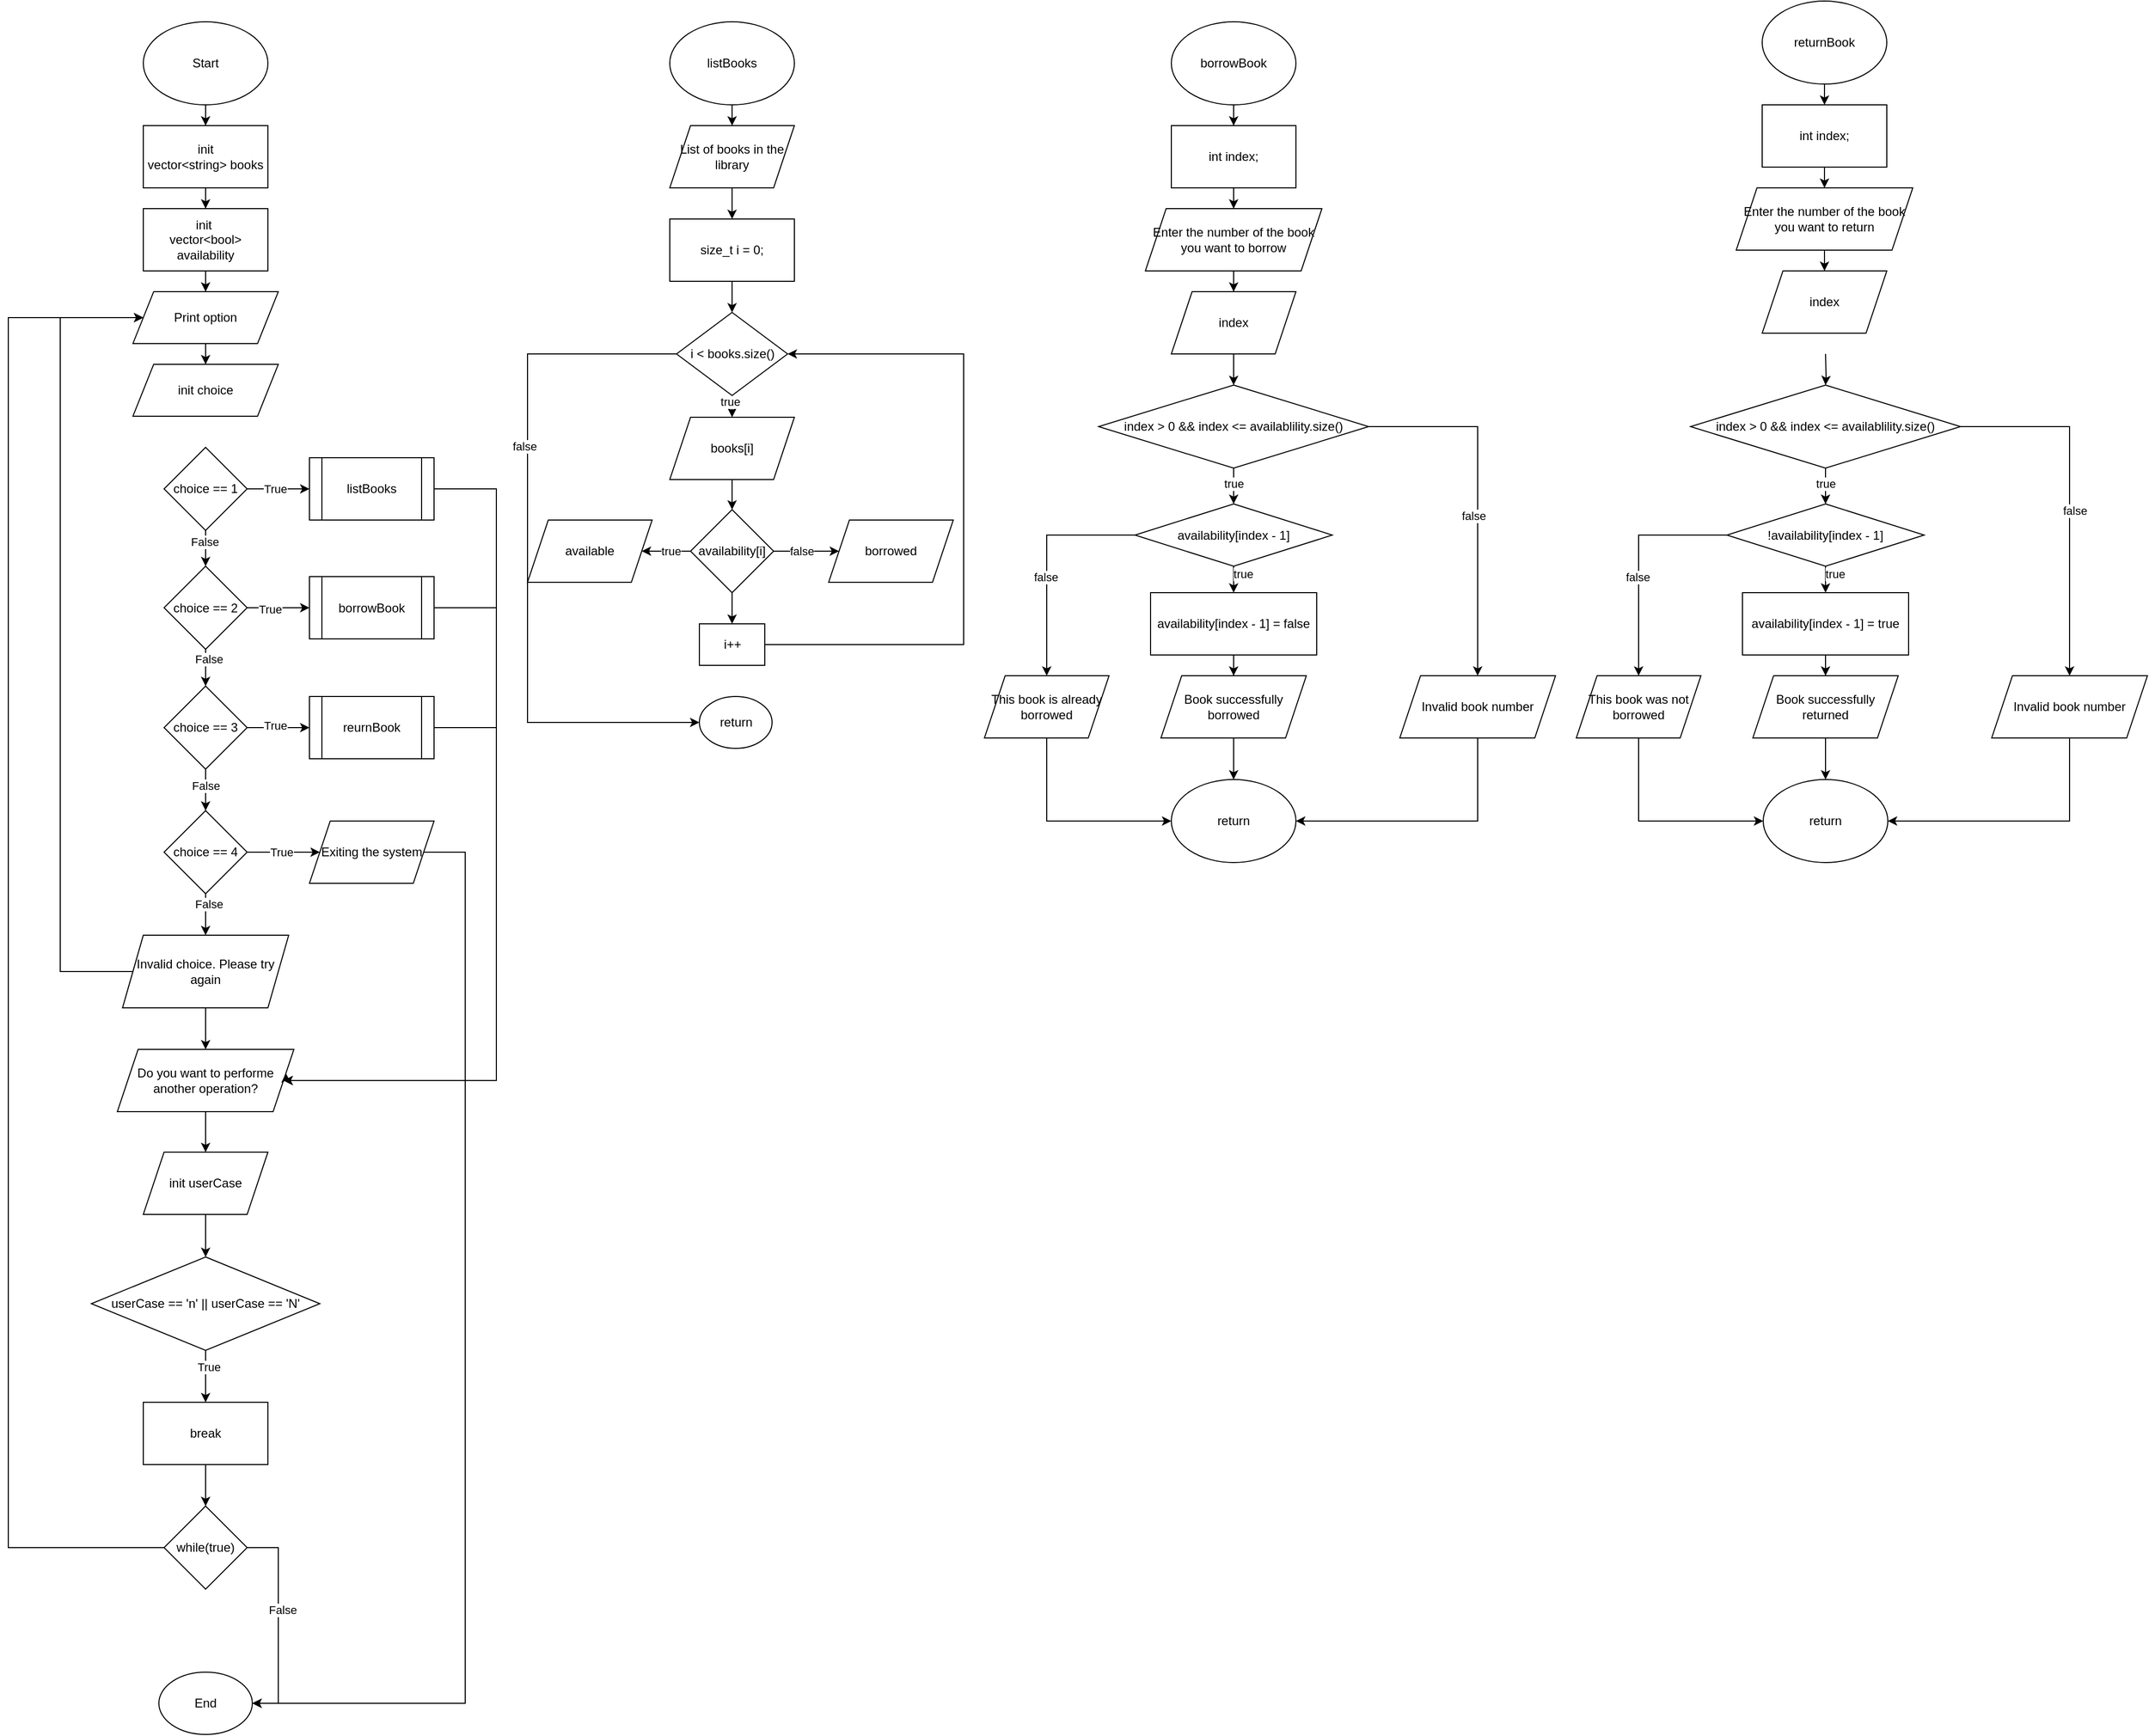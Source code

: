 <mxfile version="24.8.3">
  <diagram name="Page-1" id="RSWoJ9Kkm-8lt1Qq-gJW">
    <mxGraphModel dx="1295" dy="1496" grid="1" gridSize="10" guides="1" tooltips="1" connect="1" arrows="1" fold="1" page="1" pageScale="1" pageWidth="827" pageHeight="1169" math="0" shadow="0">
      <root>
        <mxCell id="0" />
        <mxCell id="1" parent="0" />
        <mxCell id="pZDCTzZSHCqmtILczpqi-3" value="" style="edgeStyle=orthogonalEdgeStyle;rounded=0;orthogonalLoop=1;jettySize=auto;html=1;" edge="1" parent="1" source="pZDCTzZSHCqmtILczpqi-1" target="pZDCTzZSHCqmtILczpqi-2">
          <mxGeometry relative="1" as="geometry" />
        </mxCell>
        <mxCell id="pZDCTzZSHCqmtILczpqi-1" value="Start" style="ellipse;whiteSpace=wrap;html=1;" vertex="1" parent="1">
          <mxGeometry x="200" y="20" width="120" height="80" as="geometry" />
        </mxCell>
        <mxCell id="pZDCTzZSHCqmtILczpqi-5" value="" style="edgeStyle=orthogonalEdgeStyle;rounded=0;orthogonalLoop=1;jettySize=auto;html=1;" edge="1" parent="1" source="pZDCTzZSHCqmtILczpqi-2" target="pZDCTzZSHCqmtILczpqi-4">
          <mxGeometry relative="1" as="geometry" />
        </mxCell>
        <mxCell id="pZDCTzZSHCqmtILczpqi-2" value="init&lt;br&gt;vector&amp;lt;string&amp;gt; books" style="whiteSpace=wrap;html=1;" vertex="1" parent="1">
          <mxGeometry x="200" y="120" width="120" height="60" as="geometry" />
        </mxCell>
        <mxCell id="pZDCTzZSHCqmtILczpqi-15" value="" style="edgeStyle=orthogonalEdgeStyle;rounded=0;orthogonalLoop=1;jettySize=auto;html=1;" edge="1" parent="1" source="pZDCTzZSHCqmtILczpqi-4" target="pZDCTzZSHCqmtILczpqi-14">
          <mxGeometry relative="1" as="geometry" />
        </mxCell>
        <mxCell id="pZDCTzZSHCqmtILczpqi-4" value="init&amp;nbsp;&lt;div&gt;vector&amp;lt;bool&amp;gt; availability&lt;/div&gt;" style="whiteSpace=wrap;html=1;" vertex="1" parent="1">
          <mxGeometry x="200" y="200" width="120" height="60" as="geometry" />
        </mxCell>
        <mxCell id="pZDCTzZSHCqmtILczpqi-17" value="" style="edgeStyle=orthogonalEdgeStyle;rounded=0;orthogonalLoop=1;jettySize=auto;html=1;" edge="1" parent="1" source="pZDCTzZSHCqmtILczpqi-14" target="pZDCTzZSHCqmtILczpqi-16">
          <mxGeometry relative="1" as="geometry" />
        </mxCell>
        <mxCell id="pZDCTzZSHCqmtILczpqi-14" value="Print option" style="shape=parallelogram;perimeter=parallelogramPerimeter;whiteSpace=wrap;html=1;fixedSize=1;" vertex="1" parent="1">
          <mxGeometry x="190" y="280" width="140" height="50" as="geometry" />
        </mxCell>
        <mxCell id="pZDCTzZSHCqmtILczpqi-16" value="init choice" style="shape=parallelogram;perimeter=parallelogramPerimeter;whiteSpace=wrap;html=1;fixedSize=1;" vertex="1" parent="1">
          <mxGeometry x="190" y="350" width="140" height="50" as="geometry" />
        </mxCell>
        <mxCell id="pZDCTzZSHCqmtILczpqi-24" value="" style="edgeStyle=orthogonalEdgeStyle;rounded=0;orthogonalLoop=1;jettySize=auto;html=1;" edge="1" parent="1" source="pZDCTzZSHCqmtILczpqi-18" target="pZDCTzZSHCqmtILczpqi-20">
          <mxGeometry relative="1" as="geometry" />
        </mxCell>
        <mxCell id="pZDCTzZSHCqmtILczpqi-63" value="False" style="edgeLabel;html=1;align=center;verticalAlign=middle;resizable=0;points=[];" vertex="1" connectable="0" parent="pZDCTzZSHCqmtILczpqi-24">
          <mxGeometry x="-0.516" y="-1" relative="1" as="geometry">
            <mxPoint as="offset" />
          </mxGeometry>
        </mxCell>
        <mxCell id="pZDCTzZSHCqmtILczpqi-28" value="" style="edgeStyle=orthogonalEdgeStyle;rounded=0;orthogonalLoop=1;jettySize=auto;html=1;" edge="1" parent="1" source="pZDCTzZSHCqmtILczpqi-18" target="pZDCTzZSHCqmtILczpqi-27">
          <mxGeometry relative="1" as="geometry" />
        </mxCell>
        <mxCell id="pZDCTzZSHCqmtILczpqi-59" value="True" style="edgeLabel;html=1;align=center;verticalAlign=middle;resizable=0;points=[];" vertex="1" connectable="0" parent="pZDCTzZSHCqmtILczpqi-28">
          <mxGeometry x="-0.1" relative="1" as="geometry">
            <mxPoint as="offset" />
          </mxGeometry>
        </mxCell>
        <mxCell id="pZDCTzZSHCqmtILczpqi-18" value="choice == 1" style="rhombus;whiteSpace=wrap;html=1;" vertex="1" parent="1">
          <mxGeometry x="220" y="430" width="80" height="80" as="geometry" />
        </mxCell>
        <mxCell id="pZDCTzZSHCqmtILczpqi-25" value="" style="edgeStyle=orthogonalEdgeStyle;rounded=0;orthogonalLoop=1;jettySize=auto;html=1;" edge="1" parent="1" source="pZDCTzZSHCqmtILczpqi-20" target="pZDCTzZSHCqmtILczpqi-21">
          <mxGeometry relative="1" as="geometry" />
        </mxCell>
        <mxCell id="pZDCTzZSHCqmtILczpqi-64" value="False" style="edgeLabel;html=1;align=center;verticalAlign=middle;resizable=0;points=[];" vertex="1" connectable="0" parent="pZDCTzZSHCqmtILczpqi-25">
          <mxGeometry x="-0.573" y="3" relative="1" as="geometry">
            <mxPoint as="offset" />
          </mxGeometry>
        </mxCell>
        <mxCell id="pZDCTzZSHCqmtILczpqi-30" value="" style="edgeStyle=orthogonalEdgeStyle;rounded=0;orthogonalLoop=1;jettySize=auto;html=1;" edge="1" parent="1" source="pZDCTzZSHCqmtILczpqi-20" target="pZDCTzZSHCqmtILczpqi-29">
          <mxGeometry relative="1" as="geometry" />
        </mxCell>
        <mxCell id="pZDCTzZSHCqmtILczpqi-60" value="True" style="edgeLabel;html=1;align=center;verticalAlign=middle;resizable=0;points=[];" vertex="1" connectable="0" parent="pZDCTzZSHCqmtILczpqi-30">
          <mxGeometry x="-0.267" relative="1" as="geometry">
            <mxPoint y="1" as="offset" />
          </mxGeometry>
        </mxCell>
        <mxCell id="pZDCTzZSHCqmtILczpqi-20" value="choice == 2" style="rhombus;whiteSpace=wrap;html=1;" vertex="1" parent="1">
          <mxGeometry x="220" y="544.5" width="80" height="80" as="geometry" />
        </mxCell>
        <mxCell id="pZDCTzZSHCqmtILczpqi-26" value="" style="edgeStyle=orthogonalEdgeStyle;rounded=0;orthogonalLoop=1;jettySize=auto;html=1;" edge="1" parent="1" source="pZDCTzZSHCqmtILczpqi-21" target="pZDCTzZSHCqmtILczpqi-22">
          <mxGeometry relative="1" as="geometry" />
        </mxCell>
        <mxCell id="pZDCTzZSHCqmtILczpqi-65" value="False" style="edgeLabel;html=1;align=center;verticalAlign=middle;resizable=0;points=[];" vertex="1" connectable="0" parent="pZDCTzZSHCqmtILczpqi-26">
          <mxGeometry x="-0.2" relative="1" as="geometry">
            <mxPoint as="offset" />
          </mxGeometry>
        </mxCell>
        <mxCell id="pZDCTzZSHCqmtILczpqi-32" value="" style="edgeStyle=orthogonalEdgeStyle;rounded=0;orthogonalLoop=1;jettySize=auto;html=1;" edge="1" parent="1" source="pZDCTzZSHCqmtILczpqi-21" target="pZDCTzZSHCqmtILczpqi-31">
          <mxGeometry relative="1" as="geometry" />
        </mxCell>
        <mxCell id="pZDCTzZSHCqmtILczpqi-61" value="True" style="edgeLabel;html=1;align=center;verticalAlign=middle;resizable=0;points=[];" vertex="1" connectable="0" parent="pZDCTzZSHCqmtILczpqi-32">
          <mxGeometry x="-0.1" y="2" relative="1" as="geometry">
            <mxPoint as="offset" />
          </mxGeometry>
        </mxCell>
        <mxCell id="pZDCTzZSHCqmtILczpqi-21" value="choice == 3" style="rhombus;whiteSpace=wrap;html=1;" vertex="1" parent="1">
          <mxGeometry x="220" y="660" width="80" height="80" as="geometry" />
        </mxCell>
        <mxCell id="pZDCTzZSHCqmtILczpqi-34" value="" style="edgeStyle=orthogonalEdgeStyle;rounded=0;orthogonalLoop=1;jettySize=auto;html=1;" edge="1" parent="1" source="pZDCTzZSHCqmtILczpqi-22" target="pZDCTzZSHCqmtILczpqi-33">
          <mxGeometry relative="1" as="geometry" />
        </mxCell>
        <mxCell id="pZDCTzZSHCqmtILczpqi-62" value="True" style="edgeLabel;html=1;align=center;verticalAlign=middle;resizable=0;points=[];" vertex="1" connectable="0" parent="pZDCTzZSHCqmtILczpqi-34">
          <mxGeometry x="-0.057" relative="1" as="geometry">
            <mxPoint as="offset" />
          </mxGeometry>
        </mxCell>
        <mxCell id="pZDCTzZSHCqmtILczpqi-36" value="" style="edgeStyle=orthogonalEdgeStyle;rounded=0;orthogonalLoop=1;jettySize=auto;html=1;" edge="1" parent="1" source="pZDCTzZSHCqmtILczpqi-22" target="pZDCTzZSHCqmtILczpqi-35">
          <mxGeometry relative="1" as="geometry" />
        </mxCell>
        <mxCell id="pZDCTzZSHCqmtILczpqi-66" value="False" style="edgeLabel;html=1;align=center;verticalAlign=middle;resizable=0;points=[];" vertex="1" connectable="0" parent="pZDCTzZSHCqmtILczpqi-36">
          <mxGeometry x="-0.5" y="3" relative="1" as="geometry">
            <mxPoint as="offset" />
          </mxGeometry>
        </mxCell>
        <mxCell id="pZDCTzZSHCqmtILczpqi-22" value="choice == 4" style="rhombus;whiteSpace=wrap;html=1;" vertex="1" parent="1">
          <mxGeometry x="220" y="780" width="80" height="80" as="geometry" />
        </mxCell>
        <mxCell id="pZDCTzZSHCqmtILczpqi-58" style="edgeStyle=orthogonalEdgeStyle;rounded=0;orthogonalLoop=1;jettySize=auto;html=1;entryX=1;entryY=0.5;entryDx=0;entryDy=0;" edge="1" parent="1" source="pZDCTzZSHCqmtILczpqi-27" target="pZDCTzZSHCqmtILczpqi-38">
          <mxGeometry relative="1" as="geometry">
            <Array as="points">
              <mxPoint x="540" y="470" />
              <mxPoint x="540" y="1040" />
            </Array>
          </mxGeometry>
        </mxCell>
        <mxCell id="pZDCTzZSHCqmtILczpqi-27" value="listBooks" style="shape=process;whiteSpace=wrap;html=1;backgroundOutline=1;" vertex="1" parent="1">
          <mxGeometry x="360" y="440" width="120" height="60" as="geometry" />
        </mxCell>
        <mxCell id="pZDCTzZSHCqmtILczpqi-29" value="borrowBook" style="shape=process;whiteSpace=wrap;html=1;backgroundOutline=1;" vertex="1" parent="1">
          <mxGeometry x="360" y="554.5" width="120" height="60" as="geometry" />
        </mxCell>
        <mxCell id="pZDCTzZSHCqmtILczpqi-56" style="edgeStyle=orthogonalEdgeStyle;rounded=0;orthogonalLoop=1;jettySize=auto;html=1;entryX=1;entryY=0.5;entryDx=0;entryDy=0;" edge="1" parent="1" source="pZDCTzZSHCqmtILczpqi-31" target="pZDCTzZSHCqmtILczpqi-38">
          <mxGeometry relative="1" as="geometry">
            <Array as="points">
              <mxPoint x="540" y="700" />
              <mxPoint x="540" y="1040" />
            </Array>
          </mxGeometry>
        </mxCell>
        <mxCell id="pZDCTzZSHCqmtILczpqi-31" value="reurnBook" style="shape=process;whiteSpace=wrap;html=1;backgroundOutline=1;" vertex="1" parent="1">
          <mxGeometry x="360" y="670" width="120" height="60" as="geometry" />
        </mxCell>
        <mxCell id="pZDCTzZSHCqmtILczpqi-55" style="edgeStyle=orthogonalEdgeStyle;rounded=0;orthogonalLoop=1;jettySize=auto;html=1;entryX=1;entryY=0.5;entryDx=0;entryDy=0;" edge="1" parent="1" source="pZDCTzZSHCqmtILczpqi-33" target="pZDCTzZSHCqmtILczpqi-49">
          <mxGeometry relative="1" as="geometry">
            <Array as="points">
              <mxPoint x="510" y="820" />
              <mxPoint x="510" y="1640" />
            </Array>
          </mxGeometry>
        </mxCell>
        <mxCell id="pZDCTzZSHCqmtILczpqi-33" value="Exiting the system" style="shape=parallelogram;perimeter=parallelogramPerimeter;whiteSpace=wrap;html=1;fixedSize=1;" vertex="1" parent="1">
          <mxGeometry x="360" y="790" width="120" height="60" as="geometry" />
        </mxCell>
        <mxCell id="pZDCTzZSHCqmtILczpqi-37" style="edgeStyle=orthogonalEdgeStyle;rounded=0;orthogonalLoop=1;jettySize=auto;html=1;entryX=0;entryY=0.5;entryDx=0;entryDy=0;" edge="1" parent="1" source="pZDCTzZSHCqmtILczpqi-35" target="pZDCTzZSHCqmtILczpqi-14">
          <mxGeometry relative="1" as="geometry">
            <Array as="points">
              <mxPoint x="120" y="935" />
              <mxPoint x="120" y="305" />
            </Array>
          </mxGeometry>
        </mxCell>
        <mxCell id="pZDCTzZSHCqmtILczpqi-39" value="" style="edgeStyle=orthogonalEdgeStyle;rounded=0;orthogonalLoop=1;jettySize=auto;html=1;" edge="1" parent="1" source="pZDCTzZSHCqmtILczpqi-35" target="pZDCTzZSHCqmtILczpqi-38">
          <mxGeometry relative="1" as="geometry" />
        </mxCell>
        <mxCell id="pZDCTzZSHCqmtILczpqi-35" value="Invalid choice. Please try again" style="shape=parallelogram;perimeter=parallelogramPerimeter;whiteSpace=wrap;html=1;fixedSize=1;" vertex="1" parent="1">
          <mxGeometry x="180" y="900" width="160" height="70" as="geometry" />
        </mxCell>
        <mxCell id="pZDCTzZSHCqmtILczpqi-41" value="" style="edgeStyle=orthogonalEdgeStyle;rounded=0;orthogonalLoop=1;jettySize=auto;html=1;" edge="1" parent="1" source="pZDCTzZSHCqmtILczpqi-38" target="pZDCTzZSHCqmtILczpqi-40">
          <mxGeometry relative="1" as="geometry" />
        </mxCell>
        <mxCell id="pZDCTzZSHCqmtILczpqi-38" value="Do you want to performe another operation?" style="shape=parallelogram;perimeter=parallelogramPerimeter;whiteSpace=wrap;html=1;fixedSize=1;" vertex="1" parent="1">
          <mxGeometry x="175" y="1010" width="170" height="60" as="geometry" />
        </mxCell>
        <mxCell id="pZDCTzZSHCqmtILczpqi-43" value="" style="edgeStyle=orthogonalEdgeStyle;rounded=0;orthogonalLoop=1;jettySize=auto;html=1;" edge="1" parent="1" source="pZDCTzZSHCqmtILczpqi-40" target="pZDCTzZSHCqmtILczpqi-42">
          <mxGeometry relative="1" as="geometry" />
        </mxCell>
        <mxCell id="pZDCTzZSHCqmtILczpqi-40" value="init userCase" style="shape=parallelogram;perimeter=parallelogramPerimeter;whiteSpace=wrap;html=1;fixedSize=1;" vertex="1" parent="1">
          <mxGeometry x="200" y="1109" width="120" height="60" as="geometry" />
        </mxCell>
        <mxCell id="pZDCTzZSHCqmtILczpqi-45" value="" style="edgeStyle=orthogonalEdgeStyle;rounded=0;orthogonalLoop=1;jettySize=auto;html=1;" edge="1" parent="1" source="pZDCTzZSHCqmtILczpqi-42" target="pZDCTzZSHCqmtILczpqi-44">
          <mxGeometry relative="1" as="geometry" />
        </mxCell>
        <mxCell id="pZDCTzZSHCqmtILczpqi-54" value="True" style="edgeLabel;html=1;align=center;verticalAlign=middle;resizable=0;points=[];" vertex="1" connectable="0" parent="pZDCTzZSHCqmtILczpqi-45">
          <mxGeometry x="-0.356" y="3" relative="1" as="geometry">
            <mxPoint as="offset" />
          </mxGeometry>
        </mxCell>
        <mxCell id="pZDCTzZSHCqmtILczpqi-42" value="userCase == &#39;n&#39; || userCase == &#39;N&#39;" style="rhombus;whiteSpace=wrap;html=1;" vertex="1" parent="1">
          <mxGeometry x="150" y="1210" width="220" height="90" as="geometry" />
        </mxCell>
        <mxCell id="pZDCTzZSHCqmtILczpqi-47" value="" style="edgeStyle=orthogonalEdgeStyle;rounded=0;orthogonalLoop=1;jettySize=auto;html=1;" edge="1" parent="1" source="pZDCTzZSHCqmtILczpqi-44" target="pZDCTzZSHCqmtILczpqi-46">
          <mxGeometry relative="1" as="geometry" />
        </mxCell>
        <mxCell id="pZDCTzZSHCqmtILczpqi-44" value="break" style="whiteSpace=wrap;html=1;" vertex="1" parent="1">
          <mxGeometry x="200" y="1350" width="120" height="60" as="geometry" />
        </mxCell>
        <mxCell id="pZDCTzZSHCqmtILczpqi-48" style="edgeStyle=orthogonalEdgeStyle;rounded=0;orthogonalLoop=1;jettySize=auto;html=1;entryX=0;entryY=0.5;entryDx=0;entryDy=0;" edge="1" parent="1" source="pZDCTzZSHCqmtILczpqi-46" target="pZDCTzZSHCqmtILczpqi-14">
          <mxGeometry relative="1" as="geometry">
            <Array as="points">
              <mxPoint x="70" y="1490" />
              <mxPoint x="70" y="305" />
            </Array>
          </mxGeometry>
        </mxCell>
        <mxCell id="pZDCTzZSHCqmtILczpqi-51" style="edgeStyle=orthogonalEdgeStyle;rounded=0;orthogonalLoop=1;jettySize=auto;html=1;entryX=1;entryY=0.5;entryDx=0;entryDy=0;" edge="1" parent="1" source="pZDCTzZSHCqmtILczpqi-46" target="pZDCTzZSHCqmtILczpqi-49">
          <mxGeometry relative="1" as="geometry">
            <Array as="points">
              <mxPoint x="330" y="1490" />
              <mxPoint x="330" y="1640" />
            </Array>
          </mxGeometry>
        </mxCell>
        <mxCell id="pZDCTzZSHCqmtILczpqi-52" value="False" style="edgeLabel;html=1;align=center;verticalAlign=middle;resizable=0;points=[];" vertex="1" connectable="0" parent="pZDCTzZSHCqmtILczpqi-51">
          <mxGeometry x="-0.122" y="4" relative="1" as="geometry">
            <mxPoint as="offset" />
          </mxGeometry>
        </mxCell>
        <mxCell id="pZDCTzZSHCqmtILczpqi-46" value="while(true)" style="rhombus;whiteSpace=wrap;html=1;" vertex="1" parent="1">
          <mxGeometry x="220" y="1450" width="80" height="80" as="geometry" />
        </mxCell>
        <mxCell id="pZDCTzZSHCqmtILczpqi-49" value="End" style="ellipse;whiteSpace=wrap;html=1;" vertex="1" parent="1">
          <mxGeometry x="215" y="1610" width="90" height="60" as="geometry" />
        </mxCell>
        <mxCell id="pZDCTzZSHCqmtILczpqi-57" style="edgeStyle=orthogonalEdgeStyle;rounded=0;orthogonalLoop=1;jettySize=auto;html=1;entryX=0.955;entryY=0.382;entryDx=0;entryDy=0;entryPerimeter=0;" edge="1" parent="1" source="pZDCTzZSHCqmtILczpqi-29" target="pZDCTzZSHCqmtILczpqi-38">
          <mxGeometry relative="1" as="geometry">
            <Array as="points">
              <mxPoint x="540" y="585" />
              <mxPoint x="540" y="1040" />
              <mxPoint x="337" y="1040" />
            </Array>
          </mxGeometry>
        </mxCell>
        <mxCell id="pZDCTzZSHCqmtILczpqi-69" value="" style="edgeStyle=orthogonalEdgeStyle;rounded=0;orthogonalLoop=1;jettySize=auto;html=1;" edge="1" parent="1" source="pZDCTzZSHCqmtILczpqi-67" target="pZDCTzZSHCqmtILczpqi-68">
          <mxGeometry relative="1" as="geometry" />
        </mxCell>
        <mxCell id="pZDCTzZSHCqmtILczpqi-67" value="listBooks" style="ellipse;whiteSpace=wrap;html=1;" vertex="1" parent="1">
          <mxGeometry x="707" y="20" width="120" height="80" as="geometry" />
        </mxCell>
        <mxCell id="pZDCTzZSHCqmtILczpqi-71" value="" style="edgeStyle=orthogonalEdgeStyle;rounded=0;orthogonalLoop=1;jettySize=auto;html=1;" edge="1" parent="1" source="pZDCTzZSHCqmtILczpqi-68" target="pZDCTzZSHCqmtILczpqi-70">
          <mxGeometry relative="1" as="geometry" />
        </mxCell>
        <mxCell id="pZDCTzZSHCqmtILczpqi-68" value="List of books in the library" style="shape=parallelogram;perimeter=parallelogramPerimeter;whiteSpace=wrap;html=1;fixedSize=1;" vertex="1" parent="1">
          <mxGeometry x="707" y="120" width="120" height="60" as="geometry" />
        </mxCell>
        <mxCell id="pZDCTzZSHCqmtILczpqi-73" value="" style="edgeStyle=orthogonalEdgeStyle;rounded=0;orthogonalLoop=1;jettySize=auto;html=1;" edge="1" parent="1" source="pZDCTzZSHCqmtILczpqi-70" target="pZDCTzZSHCqmtILczpqi-72">
          <mxGeometry relative="1" as="geometry" />
        </mxCell>
        <mxCell id="pZDCTzZSHCqmtILczpqi-70" value="size_t i = 0;" style="whiteSpace=wrap;html=1;" vertex="1" parent="1">
          <mxGeometry x="707" y="210" width="120" height="60" as="geometry" />
        </mxCell>
        <mxCell id="pZDCTzZSHCqmtILczpqi-75" value="" style="edgeStyle=orthogonalEdgeStyle;rounded=0;orthogonalLoop=1;jettySize=auto;html=1;" edge="1" parent="1" source="pZDCTzZSHCqmtILczpqi-72" target="pZDCTzZSHCqmtILczpqi-74">
          <mxGeometry relative="1" as="geometry" />
        </mxCell>
        <mxCell id="pZDCTzZSHCqmtILczpqi-90" value="true" style="edgeLabel;html=1;align=center;verticalAlign=middle;resizable=0;points=[];" vertex="1" connectable="0" parent="pZDCTzZSHCqmtILczpqi-75">
          <mxGeometry x="0.491" y="-2" relative="1" as="geometry">
            <mxPoint as="offset" />
          </mxGeometry>
        </mxCell>
        <mxCell id="pZDCTzZSHCqmtILczpqi-88" value="" style="edgeStyle=orthogonalEdgeStyle;rounded=0;orthogonalLoop=1;jettySize=auto;html=1;" edge="1" parent="1" source="pZDCTzZSHCqmtILczpqi-72" target="pZDCTzZSHCqmtILczpqi-87">
          <mxGeometry relative="1" as="geometry">
            <Array as="points">
              <mxPoint x="570" y="340" />
              <mxPoint x="570" y="695" />
            </Array>
          </mxGeometry>
        </mxCell>
        <mxCell id="pZDCTzZSHCqmtILczpqi-89" value="false" style="edgeLabel;html=1;align=center;verticalAlign=middle;resizable=0;points=[];" vertex="1" connectable="0" parent="pZDCTzZSHCqmtILczpqi-88">
          <mxGeometry x="-0.3" y="-3" relative="1" as="geometry">
            <mxPoint as="offset" />
          </mxGeometry>
        </mxCell>
        <mxCell id="pZDCTzZSHCqmtILczpqi-72" value="i &amp;lt; books.size()" style="rhombus;whiteSpace=wrap;html=1;" vertex="1" parent="1">
          <mxGeometry x="713.5" y="300" width="107" height="80" as="geometry" />
        </mxCell>
        <mxCell id="pZDCTzZSHCqmtILczpqi-77" value="" style="edgeStyle=orthogonalEdgeStyle;rounded=0;orthogonalLoop=1;jettySize=auto;html=1;" edge="1" parent="1" source="pZDCTzZSHCqmtILczpqi-74" target="pZDCTzZSHCqmtILczpqi-76">
          <mxGeometry relative="1" as="geometry" />
        </mxCell>
        <mxCell id="pZDCTzZSHCqmtILczpqi-74" value="books[i]" style="shape=parallelogram;perimeter=parallelogramPerimeter;whiteSpace=wrap;html=1;fixedSize=1;" vertex="1" parent="1">
          <mxGeometry x="707" y="401" width="120" height="60" as="geometry" />
        </mxCell>
        <mxCell id="pZDCTzZSHCqmtILczpqi-79" value="" style="edgeStyle=orthogonalEdgeStyle;rounded=0;orthogonalLoop=1;jettySize=auto;html=1;" edge="1" parent="1" source="pZDCTzZSHCqmtILczpqi-76" target="pZDCTzZSHCqmtILczpqi-78">
          <mxGeometry relative="1" as="geometry" />
        </mxCell>
        <mxCell id="pZDCTzZSHCqmtILczpqi-80" value="true" style="edgeLabel;html=1;align=center;verticalAlign=middle;resizable=0;points=[];" vertex="1" connectable="0" parent="pZDCTzZSHCqmtILczpqi-79">
          <mxGeometry x="-0.057" relative="1" as="geometry">
            <mxPoint as="offset" />
          </mxGeometry>
        </mxCell>
        <mxCell id="pZDCTzZSHCqmtILczpqi-82" value="" style="edgeStyle=orthogonalEdgeStyle;rounded=0;orthogonalLoop=1;jettySize=auto;html=1;" edge="1" parent="1" source="pZDCTzZSHCqmtILczpqi-76" target="pZDCTzZSHCqmtILczpqi-81">
          <mxGeometry relative="1" as="geometry" />
        </mxCell>
        <mxCell id="pZDCTzZSHCqmtILczpqi-83" value="false" style="edgeLabel;html=1;align=center;verticalAlign=middle;resizable=0;points=[];" vertex="1" connectable="0" parent="pZDCTzZSHCqmtILczpqi-82">
          <mxGeometry x="-0.143" relative="1" as="geometry">
            <mxPoint as="offset" />
          </mxGeometry>
        </mxCell>
        <mxCell id="pZDCTzZSHCqmtILczpqi-85" value="" style="edgeStyle=orthogonalEdgeStyle;rounded=0;orthogonalLoop=1;jettySize=auto;html=1;" edge="1" parent="1" source="pZDCTzZSHCqmtILczpqi-76" target="pZDCTzZSHCqmtILczpqi-84">
          <mxGeometry relative="1" as="geometry" />
        </mxCell>
        <mxCell id="pZDCTzZSHCqmtILczpqi-76" value="availability[i]" style="rhombus;whiteSpace=wrap;html=1;" vertex="1" parent="1">
          <mxGeometry x="727" y="490" width="80" height="80" as="geometry" />
        </mxCell>
        <mxCell id="pZDCTzZSHCqmtILczpqi-78" value="available" style="shape=parallelogram;perimeter=parallelogramPerimeter;whiteSpace=wrap;html=1;fixedSize=1;" vertex="1" parent="1">
          <mxGeometry x="570" y="500" width="120" height="60" as="geometry" />
        </mxCell>
        <mxCell id="pZDCTzZSHCqmtILczpqi-81" value="borrowed" style="shape=parallelogram;perimeter=parallelogramPerimeter;whiteSpace=wrap;html=1;fixedSize=1;" vertex="1" parent="1">
          <mxGeometry x="860" y="500" width="120" height="60" as="geometry" />
        </mxCell>
        <mxCell id="pZDCTzZSHCqmtILczpqi-86" style="edgeStyle=orthogonalEdgeStyle;rounded=0;orthogonalLoop=1;jettySize=auto;html=1;entryX=1;entryY=0.5;entryDx=0;entryDy=0;" edge="1" parent="1" source="pZDCTzZSHCqmtILczpqi-84" target="pZDCTzZSHCqmtILczpqi-72">
          <mxGeometry relative="1" as="geometry">
            <Array as="points">
              <mxPoint x="990" y="620" />
              <mxPoint x="990" y="340" />
            </Array>
          </mxGeometry>
        </mxCell>
        <mxCell id="pZDCTzZSHCqmtILczpqi-84" value="i++" style="whiteSpace=wrap;html=1;" vertex="1" parent="1">
          <mxGeometry x="735.5" y="600" width="63" height="40" as="geometry" />
        </mxCell>
        <mxCell id="pZDCTzZSHCqmtILczpqi-87" value="return" style="ellipse;whiteSpace=wrap;html=1;" vertex="1" parent="1">
          <mxGeometry x="735.5" y="670" width="70" height="50" as="geometry" />
        </mxCell>
        <mxCell id="pZDCTzZSHCqmtILczpqi-93" value="" style="edgeStyle=orthogonalEdgeStyle;rounded=0;orthogonalLoop=1;jettySize=auto;html=1;" edge="1" parent="1" source="pZDCTzZSHCqmtILczpqi-91" target="pZDCTzZSHCqmtILczpqi-92">
          <mxGeometry relative="1" as="geometry" />
        </mxCell>
        <mxCell id="pZDCTzZSHCqmtILczpqi-91" value="borrowBook" style="ellipse;whiteSpace=wrap;html=1;" vertex="1" parent="1">
          <mxGeometry x="1190" y="20" width="120" height="80" as="geometry" />
        </mxCell>
        <mxCell id="pZDCTzZSHCqmtILczpqi-95" value="" style="edgeStyle=orthogonalEdgeStyle;rounded=0;orthogonalLoop=1;jettySize=auto;html=1;" edge="1" parent="1" source="pZDCTzZSHCqmtILczpqi-92" target="pZDCTzZSHCqmtILczpqi-94">
          <mxGeometry relative="1" as="geometry" />
        </mxCell>
        <mxCell id="pZDCTzZSHCqmtILczpqi-92" value="int index;" style="whiteSpace=wrap;html=1;" vertex="1" parent="1">
          <mxGeometry x="1190" y="120" width="120" height="60" as="geometry" />
        </mxCell>
        <mxCell id="pZDCTzZSHCqmtILczpqi-97" value="" style="edgeStyle=orthogonalEdgeStyle;rounded=0;orthogonalLoop=1;jettySize=auto;html=1;" edge="1" parent="1" source="pZDCTzZSHCqmtILczpqi-94" target="pZDCTzZSHCqmtILczpqi-96">
          <mxGeometry relative="1" as="geometry" />
        </mxCell>
        <mxCell id="pZDCTzZSHCqmtILczpqi-94" value="Enter the number of the book you want to borrow" style="shape=parallelogram;perimeter=parallelogramPerimeter;whiteSpace=wrap;html=1;fixedSize=1;" vertex="1" parent="1">
          <mxGeometry x="1165" y="200" width="170" height="60" as="geometry" />
        </mxCell>
        <mxCell id="pZDCTzZSHCqmtILczpqi-99" value="" style="edgeStyle=orthogonalEdgeStyle;rounded=0;orthogonalLoop=1;jettySize=auto;html=1;" edge="1" parent="1" source="pZDCTzZSHCqmtILczpqi-96" target="pZDCTzZSHCqmtILczpqi-98">
          <mxGeometry relative="1" as="geometry" />
        </mxCell>
        <mxCell id="pZDCTzZSHCqmtILczpqi-96" value="index" style="shape=parallelogram;perimeter=parallelogramPerimeter;whiteSpace=wrap;html=1;fixedSize=1;" vertex="1" parent="1">
          <mxGeometry x="1190" y="280" width="120" height="60" as="geometry" />
        </mxCell>
        <mxCell id="pZDCTzZSHCqmtILczpqi-101" value="" style="edgeStyle=orthogonalEdgeStyle;rounded=0;orthogonalLoop=1;jettySize=auto;html=1;" edge="1" parent="1" source="pZDCTzZSHCqmtILczpqi-98" target="pZDCTzZSHCqmtILczpqi-100">
          <mxGeometry relative="1" as="geometry" />
        </mxCell>
        <mxCell id="pZDCTzZSHCqmtILczpqi-110" value="true" style="edgeLabel;html=1;align=center;verticalAlign=middle;resizable=0;points=[];" vertex="1" connectable="0" parent="pZDCTzZSHCqmtILczpqi-101">
          <mxGeometry x="0.106" relative="1" as="geometry">
            <mxPoint as="offset" />
          </mxGeometry>
        </mxCell>
        <mxCell id="pZDCTzZSHCqmtILczpqi-112" value="" style="edgeStyle=orthogonalEdgeStyle;rounded=0;orthogonalLoop=1;jettySize=auto;html=1;" edge="1" parent="1" source="pZDCTzZSHCqmtILczpqi-98" target="pZDCTzZSHCqmtILczpqi-111">
          <mxGeometry relative="1" as="geometry" />
        </mxCell>
        <mxCell id="pZDCTzZSHCqmtILczpqi-150" value="false" style="edgeLabel;html=1;align=center;verticalAlign=middle;resizable=0;points=[];" vertex="1" connectable="0" parent="pZDCTzZSHCqmtILczpqi-112">
          <mxGeometry x="0.101" y="-4" relative="1" as="geometry">
            <mxPoint y="1" as="offset" />
          </mxGeometry>
        </mxCell>
        <mxCell id="pZDCTzZSHCqmtILczpqi-98" value="index &amp;gt; 0 &amp;amp;&amp;amp; index &amp;lt;= availablility.size()" style="rhombus;whiteSpace=wrap;html=1;" vertex="1" parent="1">
          <mxGeometry x="1120" y="370" width="260" height="80" as="geometry" />
        </mxCell>
        <mxCell id="pZDCTzZSHCqmtILczpqi-103" value="" style="edgeStyle=orthogonalEdgeStyle;rounded=0;orthogonalLoop=1;jettySize=auto;html=1;" edge="1" parent="1" source="pZDCTzZSHCqmtILczpqi-100" target="pZDCTzZSHCqmtILczpqi-102">
          <mxGeometry relative="1" as="geometry" />
        </mxCell>
        <mxCell id="pZDCTzZSHCqmtILczpqi-109" value="true" style="edgeLabel;html=1;align=center;verticalAlign=middle;resizable=0;points=[];" vertex="1" connectable="0" parent="pZDCTzZSHCqmtILczpqi-103">
          <mxGeometry x="0.251" y="-3" relative="1" as="geometry">
            <mxPoint x="6" y="1" as="offset" />
          </mxGeometry>
        </mxCell>
        <mxCell id="pZDCTzZSHCqmtILczpqi-107" value="" style="edgeStyle=orthogonalEdgeStyle;rounded=0;orthogonalLoop=1;jettySize=auto;html=1;" edge="1" parent="1" source="pZDCTzZSHCqmtILczpqi-100" target="pZDCTzZSHCqmtILczpqi-106">
          <mxGeometry relative="1" as="geometry" />
        </mxCell>
        <mxCell id="pZDCTzZSHCqmtILczpqi-108" value="false" style="edgeLabel;html=1;align=center;verticalAlign=middle;resizable=0;points=[];" vertex="1" connectable="0" parent="pZDCTzZSHCqmtILczpqi-107">
          <mxGeometry x="0.138" y="-1" relative="1" as="geometry">
            <mxPoint as="offset" />
          </mxGeometry>
        </mxCell>
        <mxCell id="pZDCTzZSHCqmtILczpqi-100" value="availability[index - 1]" style="rhombus;whiteSpace=wrap;html=1;" vertex="1" parent="1">
          <mxGeometry x="1155" y="484.5" width="190" height="60" as="geometry" />
        </mxCell>
        <mxCell id="pZDCTzZSHCqmtILczpqi-105" value="" style="edgeStyle=orthogonalEdgeStyle;rounded=0;orthogonalLoop=1;jettySize=auto;html=1;" edge="1" parent="1" source="pZDCTzZSHCqmtILczpqi-102" target="pZDCTzZSHCqmtILczpqi-104">
          <mxGeometry relative="1" as="geometry" />
        </mxCell>
        <mxCell id="pZDCTzZSHCqmtILczpqi-102" value="availability[index - 1] = false" style="whiteSpace=wrap;html=1;" vertex="1" parent="1">
          <mxGeometry x="1170" y="570" width="160" height="60" as="geometry" />
        </mxCell>
        <mxCell id="pZDCTzZSHCqmtILczpqi-116" style="edgeStyle=orthogonalEdgeStyle;rounded=0;orthogonalLoop=1;jettySize=auto;html=1;" edge="1" parent="1" source="pZDCTzZSHCqmtILczpqi-104" target="pZDCTzZSHCqmtILczpqi-114">
          <mxGeometry relative="1" as="geometry" />
        </mxCell>
        <mxCell id="pZDCTzZSHCqmtILczpqi-104" value="Book successfully borrowed" style="shape=parallelogram;perimeter=parallelogramPerimeter;whiteSpace=wrap;html=1;fixedSize=1;" vertex="1" parent="1">
          <mxGeometry x="1180" y="650" width="140" height="60" as="geometry" />
        </mxCell>
        <mxCell id="pZDCTzZSHCqmtILczpqi-115" style="edgeStyle=orthogonalEdgeStyle;rounded=0;orthogonalLoop=1;jettySize=auto;html=1;entryX=0;entryY=0.5;entryDx=0;entryDy=0;" edge="1" parent="1" source="pZDCTzZSHCqmtILczpqi-106" target="pZDCTzZSHCqmtILczpqi-114">
          <mxGeometry relative="1" as="geometry">
            <Array as="points">
              <mxPoint x="1070" y="790" />
            </Array>
          </mxGeometry>
        </mxCell>
        <mxCell id="pZDCTzZSHCqmtILczpqi-106" value="This book is already borrowed" style="shape=parallelogram;perimeter=parallelogramPerimeter;whiteSpace=wrap;html=1;fixedSize=1;" vertex="1" parent="1">
          <mxGeometry x="1010" y="650" width="120" height="60" as="geometry" />
        </mxCell>
        <mxCell id="pZDCTzZSHCqmtILczpqi-117" style="edgeStyle=orthogonalEdgeStyle;rounded=0;orthogonalLoop=1;jettySize=auto;html=1;entryX=1;entryY=0.5;entryDx=0;entryDy=0;" edge="1" parent="1" source="pZDCTzZSHCqmtILczpqi-111" target="pZDCTzZSHCqmtILczpqi-114">
          <mxGeometry relative="1" as="geometry">
            <Array as="points">
              <mxPoint x="1485" y="790" />
            </Array>
          </mxGeometry>
        </mxCell>
        <mxCell id="pZDCTzZSHCqmtILczpqi-111" value="Invalid book number" style="shape=parallelogram;perimeter=parallelogramPerimeter;whiteSpace=wrap;html=1;fixedSize=1;" vertex="1" parent="1">
          <mxGeometry x="1410" y="650" width="150" height="60" as="geometry" />
        </mxCell>
        <mxCell id="pZDCTzZSHCqmtILczpqi-114" value="return" style="ellipse;whiteSpace=wrap;html=1;" vertex="1" parent="1">
          <mxGeometry x="1190" y="750" width="120" height="80" as="geometry" />
        </mxCell>
        <mxCell id="pZDCTzZSHCqmtILczpqi-129" value="" style="edgeStyle=orthogonalEdgeStyle;rounded=0;orthogonalLoop=1;jettySize=auto;html=1;" edge="1" parent="1" source="pZDCTzZSHCqmtILczpqi-118" target="pZDCTzZSHCqmtILczpqi-125">
          <mxGeometry relative="1" as="geometry" />
        </mxCell>
        <mxCell id="pZDCTzZSHCqmtILczpqi-118" value="returnBook" style="ellipse;whiteSpace=wrap;html=1;" vertex="1" parent="1">
          <mxGeometry x="1759" width="120" height="80" as="geometry" />
        </mxCell>
        <mxCell id="pZDCTzZSHCqmtILczpqi-124" value="" style="edgeStyle=orthogonalEdgeStyle;rounded=0;orthogonalLoop=1;jettySize=auto;html=1;" edge="1" parent="1" source="pZDCTzZSHCqmtILczpqi-125" target="pZDCTzZSHCqmtILczpqi-127">
          <mxGeometry relative="1" as="geometry" />
        </mxCell>
        <mxCell id="pZDCTzZSHCqmtILczpqi-125" value="int index;" style="whiteSpace=wrap;html=1;" vertex="1" parent="1">
          <mxGeometry x="1759" y="100" width="120" height="60" as="geometry" />
        </mxCell>
        <mxCell id="pZDCTzZSHCqmtILczpqi-126" value="" style="edgeStyle=orthogonalEdgeStyle;rounded=0;orthogonalLoop=1;jettySize=auto;html=1;" edge="1" parent="1" source="pZDCTzZSHCqmtILczpqi-127" target="pZDCTzZSHCqmtILczpqi-128">
          <mxGeometry relative="1" as="geometry" />
        </mxCell>
        <mxCell id="pZDCTzZSHCqmtILczpqi-127" value="Enter the number of the book you want to return" style="shape=parallelogram;perimeter=parallelogramPerimeter;whiteSpace=wrap;html=1;fixedSize=1;" vertex="1" parent="1">
          <mxGeometry x="1734" y="180" width="170" height="60" as="geometry" />
        </mxCell>
        <mxCell id="pZDCTzZSHCqmtILczpqi-128" value="index" style="shape=parallelogram;perimeter=parallelogramPerimeter;whiteSpace=wrap;html=1;fixedSize=1;" vertex="1" parent="1">
          <mxGeometry x="1759" y="260" width="120" height="60" as="geometry" />
        </mxCell>
        <mxCell id="pZDCTzZSHCqmtILczpqi-130" value="" style="edgeStyle=orthogonalEdgeStyle;rounded=0;orthogonalLoop=1;jettySize=auto;html=1;" edge="1" parent="1" target="pZDCTzZSHCqmtILczpqi-135">
          <mxGeometry relative="1" as="geometry">
            <mxPoint x="1820" y="340" as="sourcePoint" />
          </mxGeometry>
        </mxCell>
        <mxCell id="pZDCTzZSHCqmtILczpqi-131" value="" style="edgeStyle=orthogonalEdgeStyle;rounded=0;orthogonalLoop=1;jettySize=auto;html=1;" edge="1" parent="1" source="pZDCTzZSHCqmtILczpqi-135" target="pZDCTzZSHCqmtILczpqi-140">
          <mxGeometry relative="1" as="geometry" />
        </mxCell>
        <mxCell id="pZDCTzZSHCqmtILczpqi-132" value="true" style="edgeLabel;html=1;align=center;verticalAlign=middle;resizable=0;points=[];" vertex="1" connectable="0" parent="pZDCTzZSHCqmtILczpqi-131">
          <mxGeometry x="0.106" relative="1" as="geometry">
            <mxPoint as="offset" />
          </mxGeometry>
        </mxCell>
        <mxCell id="pZDCTzZSHCqmtILczpqi-133" value="" style="edgeStyle=orthogonalEdgeStyle;rounded=0;orthogonalLoop=1;jettySize=auto;html=1;" edge="1" parent="1" source="pZDCTzZSHCqmtILczpqi-135" target="pZDCTzZSHCqmtILczpqi-148">
          <mxGeometry relative="1" as="geometry" />
        </mxCell>
        <mxCell id="pZDCTzZSHCqmtILczpqi-134" value="false" style="edgeLabel;html=1;align=center;verticalAlign=middle;resizable=0;points=[];" vertex="1" connectable="0" parent="pZDCTzZSHCqmtILczpqi-133">
          <mxGeometry x="0.075" y="5" relative="1" as="geometry">
            <mxPoint as="offset" />
          </mxGeometry>
        </mxCell>
        <mxCell id="pZDCTzZSHCqmtILczpqi-135" value="index &amp;gt; 0 &amp;amp;&amp;amp; index &amp;lt;= availablility.size()" style="rhombus;whiteSpace=wrap;html=1;" vertex="1" parent="1">
          <mxGeometry x="1690" y="370" width="260" height="80" as="geometry" />
        </mxCell>
        <mxCell id="pZDCTzZSHCqmtILczpqi-136" value="" style="edgeStyle=orthogonalEdgeStyle;rounded=0;orthogonalLoop=1;jettySize=auto;html=1;" edge="1" parent="1" source="pZDCTzZSHCqmtILczpqi-140" target="pZDCTzZSHCqmtILczpqi-142">
          <mxGeometry relative="1" as="geometry" />
        </mxCell>
        <mxCell id="pZDCTzZSHCqmtILczpqi-137" value="true" style="edgeLabel;html=1;align=center;verticalAlign=middle;resizable=0;points=[];" vertex="1" connectable="0" parent="pZDCTzZSHCqmtILczpqi-136">
          <mxGeometry x="0.251" y="-3" relative="1" as="geometry">
            <mxPoint x="6" y="1" as="offset" />
          </mxGeometry>
        </mxCell>
        <mxCell id="pZDCTzZSHCqmtILczpqi-138" value="" style="edgeStyle=orthogonalEdgeStyle;rounded=0;orthogonalLoop=1;jettySize=auto;html=1;" edge="1" parent="1" source="pZDCTzZSHCqmtILczpqi-140" target="pZDCTzZSHCqmtILczpqi-146">
          <mxGeometry relative="1" as="geometry" />
        </mxCell>
        <mxCell id="pZDCTzZSHCqmtILczpqi-139" value="false" style="edgeLabel;html=1;align=center;verticalAlign=middle;resizable=0;points=[];" vertex="1" connectable="0" parent="pZDCTzZSHCqmtILczpqi-138">
          <mxGeometry x="0.138" y="-1" relative="1" as="geometry">
            <mxPoint as="offset" />
          </mxGeometry>
        </mxCell>
        <mxCell id="pZDCTzZSHCqmtILczpqi-140" value="!availability[index - 1]" style="rhombus;whiteSpace=wrap;html=1;" vertex="1" parent="1">
          <mxGeometry x="1725" y="484.5" width="190" height="60" as="geometry" />
        </mxCell>
        <mxCell id="pZDCTzZSHCqmtILczpqi-141" value="" style="edgeStyle=orthogonalEdgeStyle;rounded=0;orthogonalLoop=1;jettySize=auto;html=1;" edge="1" parent="1" source="pZDCTzZSHCqmtILczpqi-142" target="pZDCTzZSHCqmtILczpqi-144">
          <mxGeometry relative="1" as="geometry" />
        </mxCell>
        <mxCell id="pZDCTzZSHCqmtILczpqi-142" value="availability[index - 1] = true" style="whiteSpace=wrap;html=1;" vertex="1" parent="1">
          <mxGeometry x="1740" y="570" width="160" height="60" as="geometry" />
        </mxCell>
        <mxCell id="pZDCTzZSHCqmtILczpqi-143" style="edgeStyle=orthogonalEdgeStyle;rounded=0;orthogonalLoop=1;jettySize=auto;html=1;" edge="1" parent="1" source="pZDCTzZSHCqmtILczpqi-144" target="pZDCTzZSHCqmtILczpqi-149">
          <mxGeometry relative="1" as="geometry" />
        </mxCell>
        <mxCell id="pZDCTzZSHCqmtILczpqi-144" value="Book successfully returned" style="shape=parallelogram;perimeter=parallelogramPerimeter;whiteSpace=wrap;html=1;fixedSize=1;" vertex="1" parent="1">
          <mxGeometry x="1750" y="650" width="140" height="60" as="geometry" />
        </mxCell>
        <mxCell id="pZDCTzZSHCqmtILczpqi-145" style="edgeStyle=orthogonalEdgeStyle;rounded=0;orthogonalLoop=1;jettySize=auto;html=1;entryX=0;entryY=0.5;entryDx=0;entryDy=0;" edge="1" parent="1" source="pZDCTzZSHCqmtILczpqi-146" target="pZDCTzZSHCqmtILczpqi-149">
          <mxGeometry relative="1" as="geometry">
            <Array as="points">
              <mxPoint x="1640" y="790" />
            </Array>
          </mxGeometry>
        </mxCell>
        <mxCell id="pZDCTzZSHCqmtILczpqi-146" value="This book was not borrowed" style="shape=parallelogram;perimeter=parallelogramPerimeter;whiteSpace=wrap;html=1;fixedSize=1;" vertex="1" parent="1">
          <mxGeometry x="1580" y="650" width="120" height="60" as="geometry" />
        </mxCell>
        <mxCell id="pZDCTzZSHCqmtILczpqi-147" style="edgeStyle=orthogonalEdgeStyle;rounded=0;orthogonalLoop=1;jettySize=auto;html=1;entryX=1;entryY=0.5;entryDx=0;entryDy=0;" edge="1" parent="1" source="pZDCTzZSHCqmtILczpqi-148" target="pZDCTzZSHCqmtILczpqi-149">
          <mxGeometry relative="1" as="geometry">
            <Array as="points">
              <mxPoint x="2055" y="790" />
            </Array>
          </mxGeometry>
        </mxCell>
        <mxCell id="pZDCTzZSHCqmtILczpqi-148" value="Invalid book number" style="shape=parallelogram;perimeter=parallelogramPerimeter;whiteSpace=wrap;html=1;fixedSize=1;" vertex="1" parent="1">
          <mxGeometry x="1980" y="650" width="150" height="60" as="geometry" />
        </mxCell>
        <mxCell id="pZDCTzZSHCqmtILczpqi-149" value="return" style="ellipse;whiteSpace=wrap;html=1;" vertex="1" parent="1">
          <mxGeometry x="1760" y="750" width="120" height="80" as="geometry" />
        </mxCell>
      </root>
    </mxGraphModel>
  </diagram>
</mxfile>
